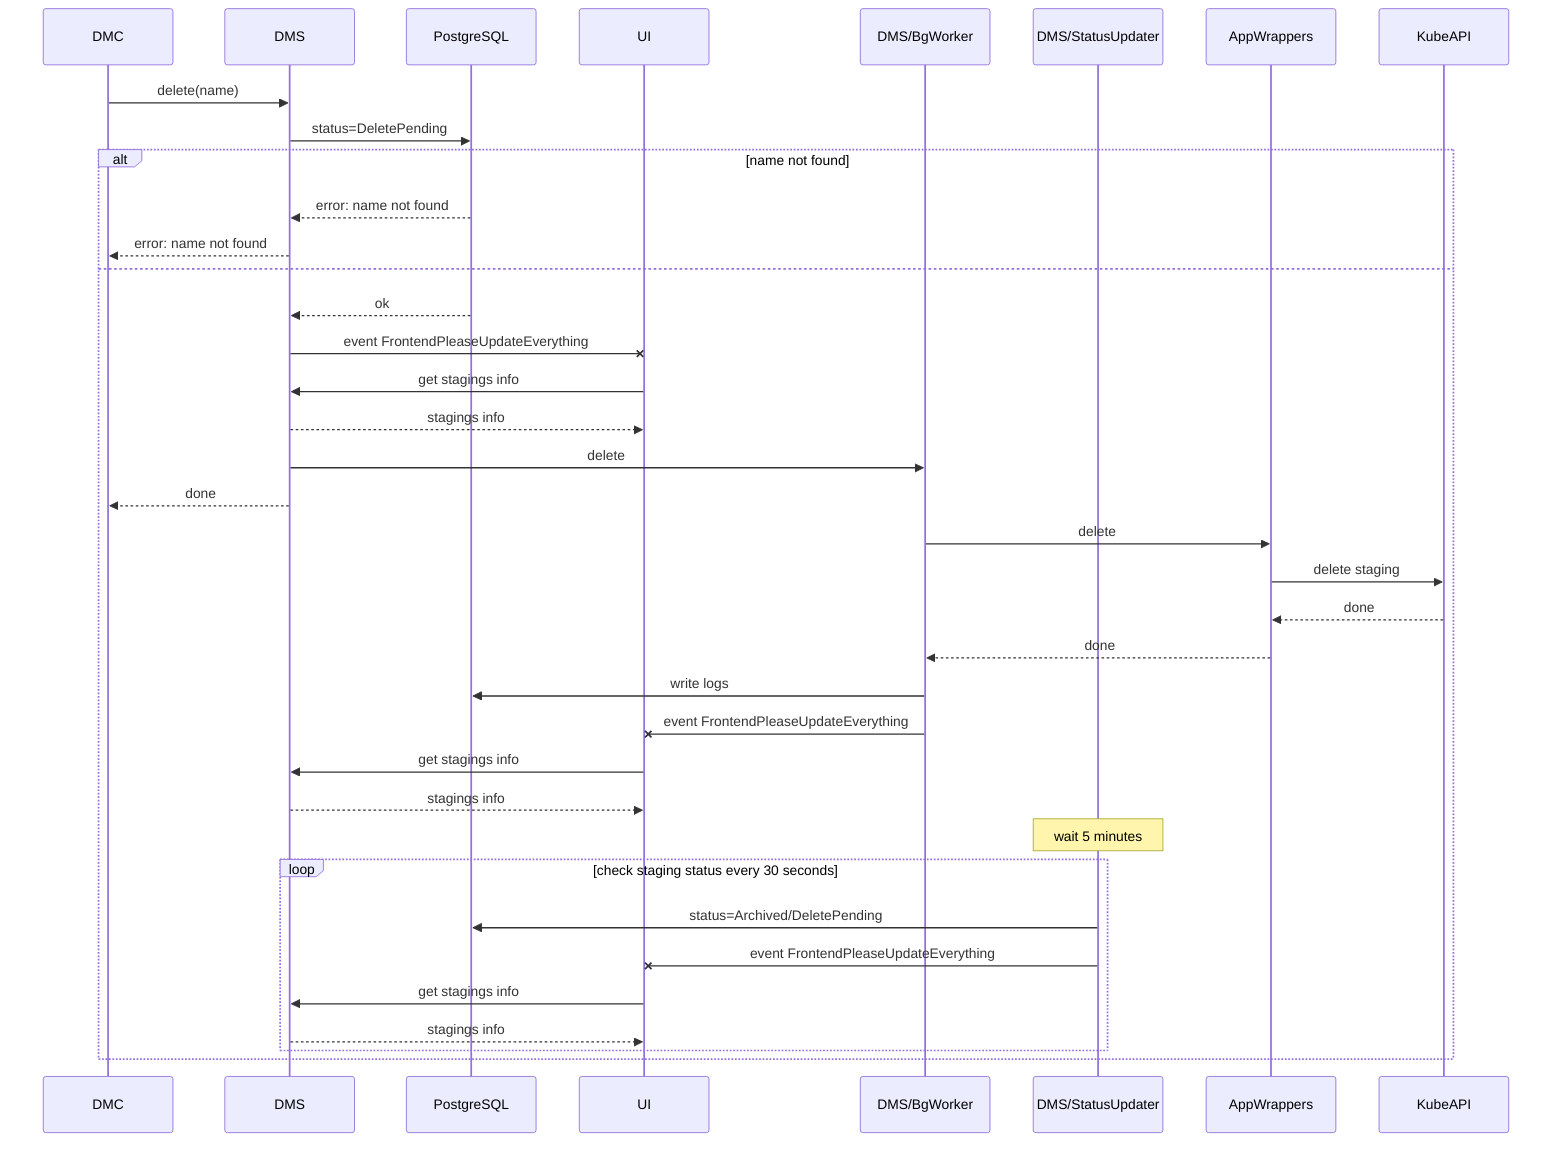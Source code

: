 sequenceDiagram
    participant DMC
    participant DMS
    participant PostgreSQL
    participant UI
    participant DMS/BgWorker
    participant DMS/StatusUpdater
    participant AppWrappers
    participant KubeAPI
    DMC->>DMS: delete(name)
    DMS->>PostgreSQL: status=DeletePending
    alt name not found
        PostgreSQL-->>DMS: error: name not found
        DMS-->>DMC: error: name not found
    else
        PostgreSQL-->>DMS: ok
        DMS-xUI: event FrontendPleaseUpdateEverything
        UI->>DMS: get stagings info
        DMS-->>UI: stagings info
        DMS->>DMS/BgWorker: delete
        DMS-->>DMC: done
        DMS/BgWorker->>AppWrappers: delete
        AppWrappers->>KubeAPI: delete staging
        KubeAPI-->>AppWrappers: done
        AppWrappers-->>DMS/BgWorker: done
        DMS/BgWorker->>PostgreSQL: write logs
        DMS/BgWorker-xUI: event FrontendPleaseUpdateEverything
        UI->>DMS: get stagings info
        DMS-->>UI: stagings info
        Note over DMS/StatusUpdater: wait 5 minutes
        loop check staging status every 30 seconds
            DMS/StatusUpdater->>PostgreSQL: status=Archived/DeletePending
            DMS/StatusUpdater-xUI: event FrontendPleaseUpdateEverything
            UI->>DMS: get stagings info
            DMS-->>UI: stagings info
        end
    end